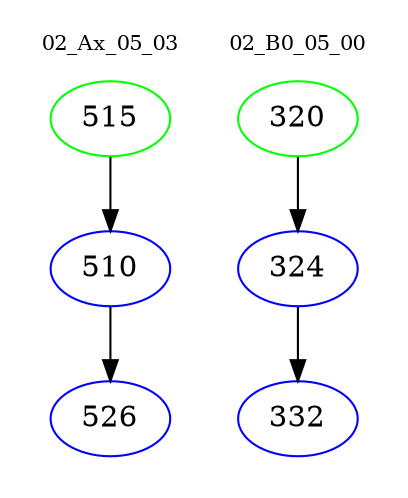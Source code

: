 digraph{
subgraph cluster_0 {
color = white
label = "02_Ax_05_03";
fontsize=10;
T0_515 [label="515", color="green"]
T0_515 -> T0_510 [color="black"]
T0_510 [label="510", color="blue"]
T0_510 -> T0_526 [color="black"]
T0_526 [label="526", color="blue"]
}
subgraph cluster_1 {
color = white
label = "02_B0_05_00";
fontsize=10;
T1_320 [label="320", color="green"]
T1_320 -> T1_324 [color="black"]
T1_324 [label="324", color="blue"]
T1_324 -> T1_332 [color="black"]
T1_332 [label="332", color="blue"]
}
}
